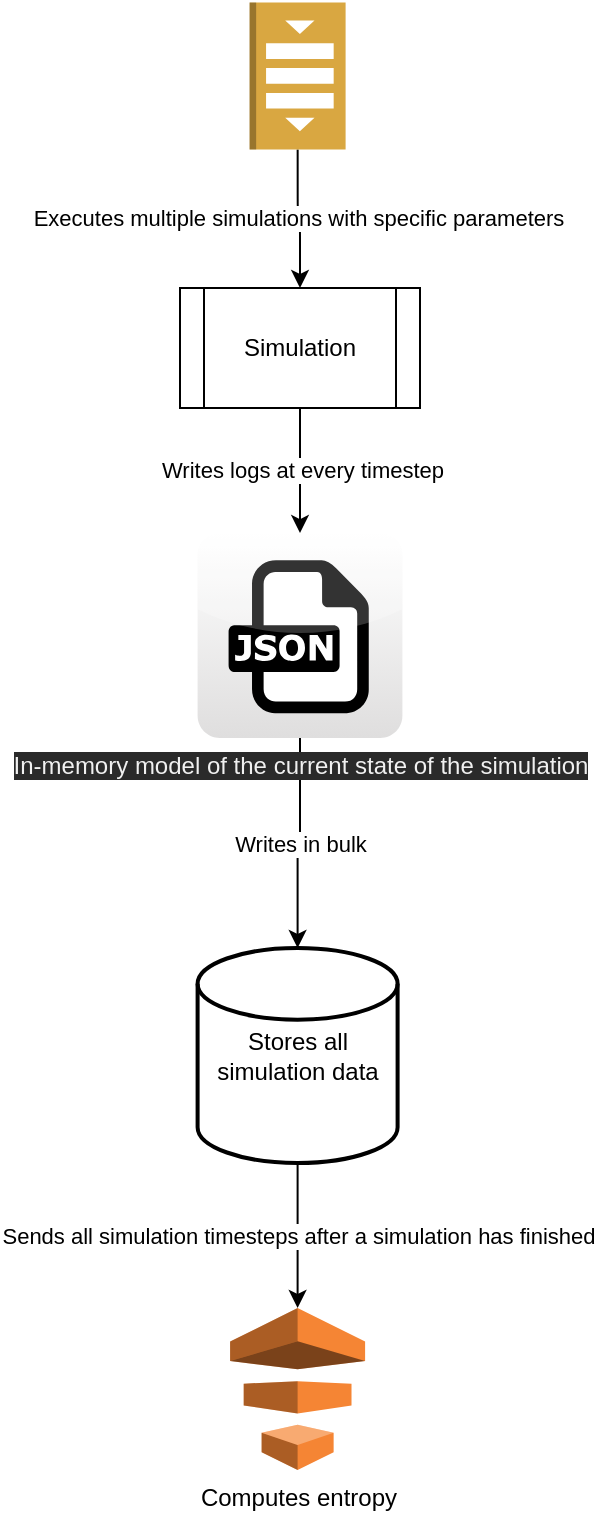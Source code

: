 <mxfile version="15.5.4" type="embed"><diagram id="23iRSUPoRavnBvh4doch" name="Overall structure"><mxGraphModel dx="872" dy="760" grid="1" gridSize="10" guides="1" tooltips="1" connect="1" arrows="1" fold="1" page="1" pageScale="1" pageWidth="827" pageHeight="1169" math="0" shadow="0"><root><mxCell id="0"/><mxCell id="1" parent="0"/><mxCell id="14" value="Writes in bulk&lt;br&gt;" style="edgeStyle=orthogonalEdgeStyle;rounded=0;orthogonalLoop=1;jettySize=auto;html=1;entryX=0.5;entryY=0;entryDx=0;entryDy=0;entryPerimeter=0;" edge="1" parent="1" source="24" target="13"><mxGeometry relative="1" as="geometry"><mxPoint x="471" y="490" as="sourcePoint"/></mxGeometry></mxCell><mxCell id="22" value="Sends all simulation timesteps after a simulation has finished" style="edgeStyle=orthogonalEdgeStyle;curved=0;rounded=1;sketch=0;orthogonalLoop=1;jettySize=auto;html=1;entryX=0.5;entryY=0;entryDx=0;entryDy=0;entryPerimeter=0;" edge="1" parent="1" source="13" target="23"><mxGeometry relative="1" as="geometry"><mxPoint x="615.998" y="642.86" as="targetPoint"/></mxGeometry></mxCell><mxCell id="13" value="Stores all simulation data" style="strokeWidth=2;html=1;shape=mxgraph.flowchart.database;whiteSpace=wrap;" vertex="1" parent="1"><mxGeometry x="338.8" y="660" width="100" height="107.5" as="geometry"/></mxCell><mxCell id="17" style="edgeStyle=orthogonalEdgeStyle;rounded=0;orthogonalLoop=1;jettySize=auto;html=1;" edge="1" parent="1" source="16" target="24"><mxGeometry relative="1" as="geometry"><mxPoint x="390" y="460.25" as="targetPoint"/></mxGeometry></mxCell><mxCell id="18" value="Writes logs at every timestep" style="edgeLabel;html=1;align=center;verticalAlign=middle;resizable=0;points=[];" vertex="1" connectable="0" parent="17"><mxGeometry x="-0.004" y="1" relative="1" as="geometry"><mxPoint as="offset"/></mxGeometry></mxCell><mxCell id="16" value="Simulation" style="shape=process;whiteSpace=wrap;html=1;backgroundOutline=1;" vertex="1" parent="1"><mxGeometry x="330" y="330" width="120" height="60" as="geometry"/></mxCell><mxCell id="23" value="Computes entropy" style="outlineConnect=0;dashed=0;verticalLabelPosition=bottom;verticalAlign=top;align=center;html=1;shape=mxgraph.aws3.data_pipeline;fillColor=#F58534;gradientColor=none;rounded=0;sketch=0;" vertex="1" parent="1"><mxGeometry x="355.05" y="840" width="67.5" height="81" as="geometry"/></mxCell><mxCell id="24" value="&lt;meta charset=&quot;utf-8&quot;&gt;&lt;span style=&quot;color: rgb(240, 240, 240); font-family: helvetica; font-size: 12px; font-style: normal; font-weight: 400; letter-spacing: normal; text-align: center; text-indent: 0px; text-transform: none; word-spacing: 0px; background-color: rgb(42, 42, 42); display: inline; float: none;&quot;&gt;In-memory model of the current state of the simulation&lt;/span&gt;" style="dashed=0;outlineConnect=0;html=1;align=center;labelPosition=center;verticalLabelPosition=bottom;verticalAlign=top;shape=mxgraph.webicons.json;gradientColor=#DFDEDE;rounded=0;sketch=0;" vertex="1" parent="1"><mxGeometry x="338.8" y="452.55" width="102.4" height="102.4" as="geometry"/></mxCell><mxCell id="26" value="Executes multiple simulations with specific&amp;nbsp;parameters" style="edgeStyle=orthogonalEdgeStyle;curved=0;rounded=1;sketch=0;orthogonalLoop=1;jettySize=auto;html=1;entryX=0.5;entryY=0;entryDx=0;entryDy=0;" edge="1" parent="1" source="25" target="16"><mxGeometry relative="1" as="geometry"/></mxCell><mxCell id="25" value="" style="outlineConnect=0;dashed=0;verticalLabelPosition=bottom;verticalAlign=top;align=center;html=1;shape=mxgraph.aws3.queue;fillColor=#D9A741;gradientColor=none;rounded=0;sketch=0;rotation=90;" vertex="1" parent="1"><mxGeometry x="352.05" y="200" width="73.5" height="48" as="geometry"/></mxCell></root></mxGraphModel></diagram></mxfile>